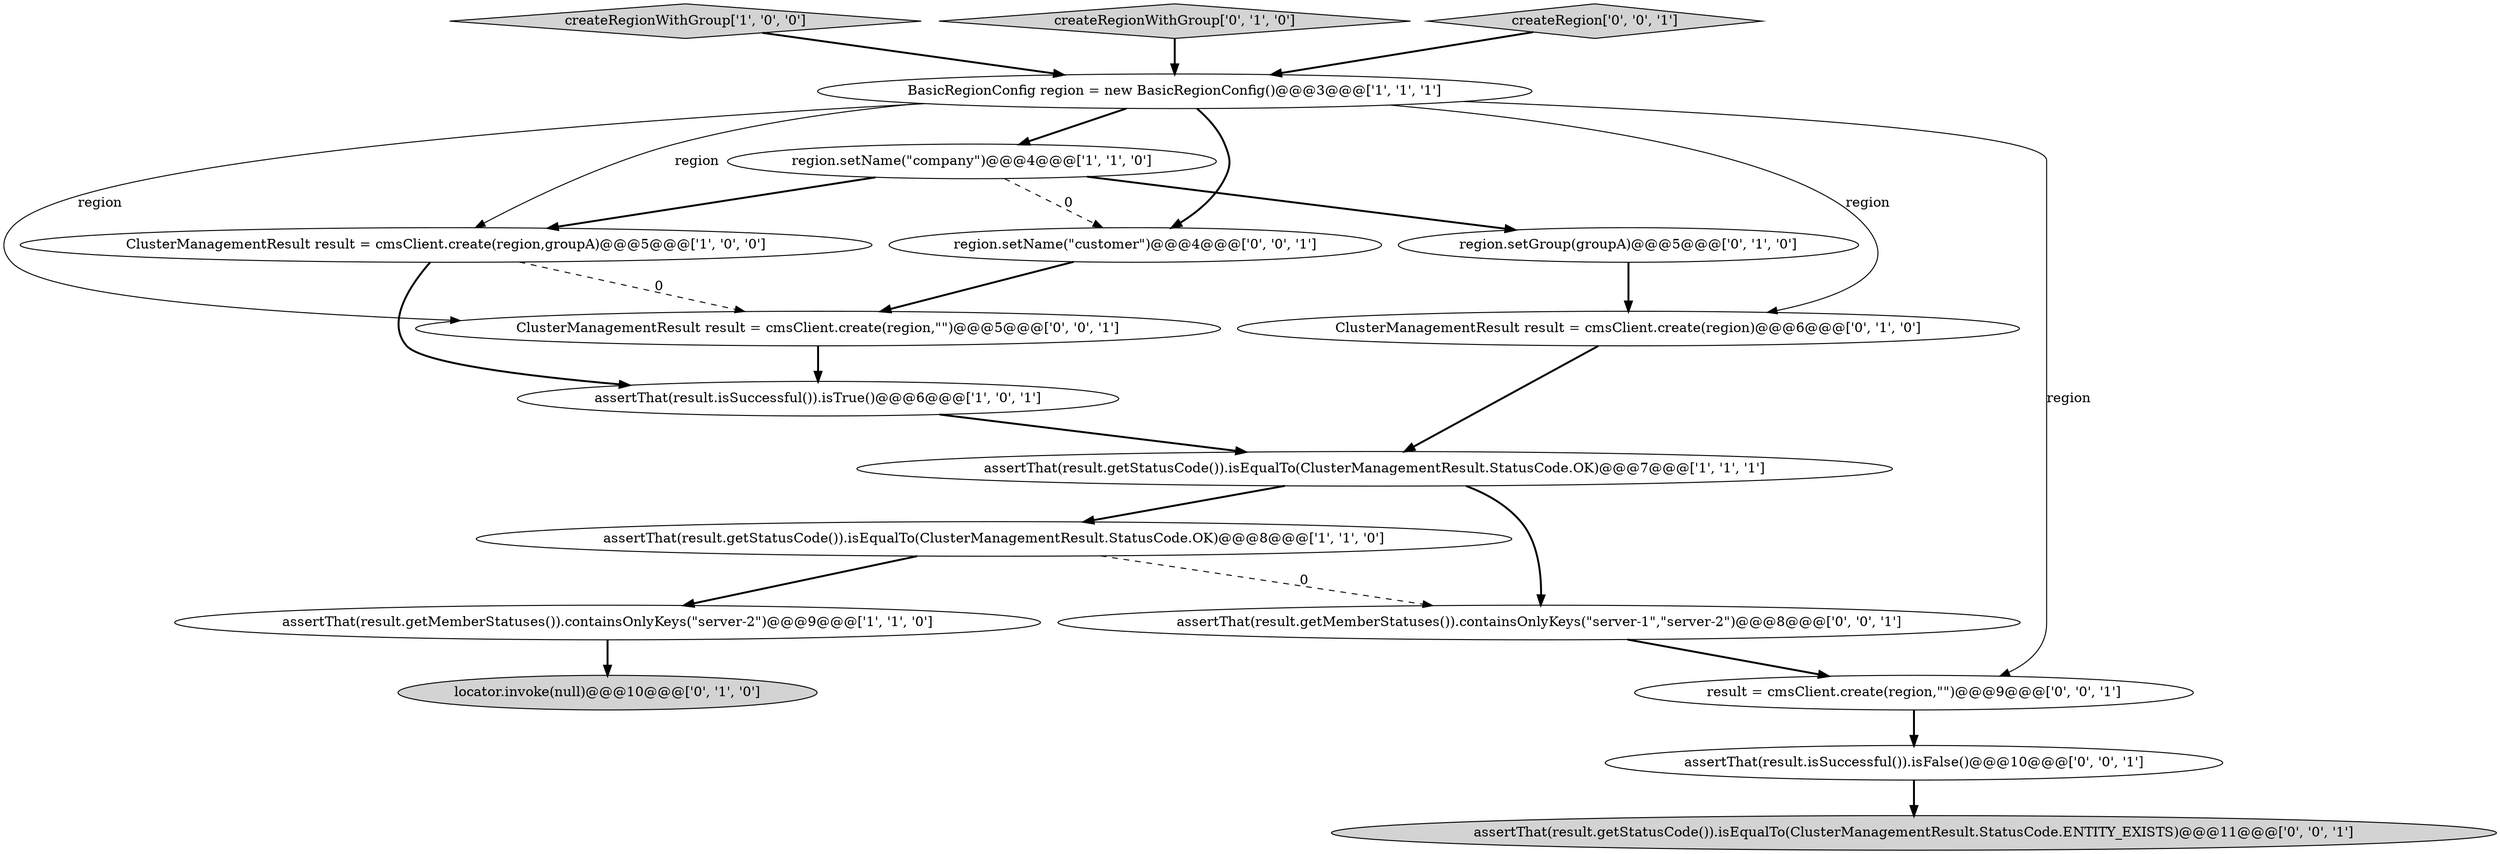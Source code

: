 digraph {
16 [style = filled, label = "assertThat(result.getMemberStatuses()).containsOnlyKeys(\"server-1\",\"server-2\")@@@8@@@['0', '0', '1']", fillcolor = white, shape = ellipse image = "AAA0AAABBB3BBB"];
10 [style = filled, label = "region.setGroup(groupA)@@@5@@@['0', '1', '0']", fillcolor = white, shape = ellipse image = "AAA0AAABBB2BBB"];
12 [style = filled, label = "ClusterManagementResult result = cmsClient.create(region,\"\")@@@5@@@['0', '0', '1']", fillcolor = white, shape = ellipse image = "AAA0AAABBB3BBB"];
17 [style = filled, label = "region.setName(\"customer\")@@@4@@@['0', '0', '1']", fillcolor = white, shape = ellipse image = "AAA0AAABBB3BBB"];
14 [style = filled, label = "result = cmsClient.create(region,\"\")@@@9@@@['0', '0', '1']", fillcolor = white, shape = ellipse image = "AAA0AAABBB3BBB"];
8 [style = filled, label = "locator.invoke(null)@@@10@@@['0', '1', '0']", fillcolor = lightgray, shape = ellipse image = "AAA0AAABBB2BBB"];
13 [style = filled, label = "assertThat(result.getStatusCode()).isEqualTo(ClusterManagementResult.StatusCode.ENTITY_EXISTS)@@@11@@@['0', '0', '1']", fillcolor = lightgray, shape = ellipse image = "AAA0AAABBB3BBB"];
11 [style = filled, label = "ClusterManagementResult result = cmsClient.create(region)@@@6@@@['0', '1', '0']", fillcolor = white, shape = ellipse image = "AAA1AAABBB2BBB"];
5 [style = filled, label = "assertThat(result.getStatusCode()).isEqualTo(ClusterManagementResult.StatusCode.OK)@@@8@@@['1', '1', '0']", fillcolor = white, shape = ellipse image = "AAA0AAABBB1BBB"];
2 [style = filled, label = "assertThat(result.isSuccessful()).isTrue()@@@6@@@['1', '0', '1']", fillcolor = white, shape = ellipse image = "AAA0AAABBB1BBB"];
0 [style = filled, label = "assertThat(result.getStatusCode()).isEqualTo(ClusterManagementResult.StatusCode.OK)@@@7@@@['1', '1', '1']", fillcolor = white, shape = ellipse image = "AAA0AAABBB1BBB"];
15 [style = filled, label = "assertThat(result.isSuccessful()).isFalse()@@@10@@@['0', '0', '1']", fillcolor = white, shape = ellipse image = "AAA0AAABBB3BBB"];
3 [style = filled, label = "createRegionWithGroup['1', '0', '0']", fillcolor = lightgray, shape = diamond image = "AAA0AAABBB1BBB"];
4 [style = filled, label = "region.setName(\"company\")@@@4@@@['1', '1', '0']", fillcolor = white, shape = ellipse image = "AAA0AAABBB1BBB"];
9 [style = filled, label = "createRegionWithGroup['0', '1', '0']", fillcolor = lightgray, shape = diamond image = "AAA0AAABBB2BBB"];
18 [style = filled, label = "createRegion['0', '0', '1']", fillcolor = lightgray, shape = diamond image = "AAA0AAABBB3BBB"];
7 [style = filled, label = "BasicRegionConfig region = new BasicRegionConfig()@@@3@@@['1', '1', '1']", fillcolor = white, shape = ellipse image = "AAA0AAABBB1BBB"];
1 [style = filled, label = "assertThat(result.getMemberStatuses()).containsOnlyKeys(\"server-2\")@@@9@@@['1', '1', '0']", fillcolor = white, shape = ellipse image = "AAA0AAABBB1BBB"];
6 [style = filled, label = "ClusterManagementResult result = cmsClient.create(region,groupA)@@@5@@@['1', '0', '0']", fillcolor = white, shape = ellipse image = "AAA0AAABBB1BBB"];
4->6 [style = bold, label=""];
5->16 [style = dashed, label="0"];
7->11 [style = solid, label="region"];
11->0 [style = bold, label=""];
12->2 [style = bold, label=""];
5->1 [style = bold, label=""];
1->8 [style = bold, label=""];
4->17 [style = dashed, label="0"];
17->12 [style = bold, label=""];
10->11 [style = bold, label=""];
3->7 [style = bold, label=""];
6->2 [style = bold, label=""];
9->7 [style = bold, label=""];
6->12 [style = dashed, label="0"];
7->14 [style = solid, label="region"];
7->12 [style = solid, label="region"];
7->4 [style = bold, label=""];
16->14 [style = bold, label=""];
15->13 [style = bold, label=""];
4->10 [style = bold, label=""];
7->17 [style = bold, label=""];
7->6 [style = solid, label="region"];
2->0 [style = bold, label=""];
0->5 [style = bold, label=""];
14->15 [style = bold, label=""];
18->7 [style = bold, label=""];
0->16 [style = bold, label=""];
}
